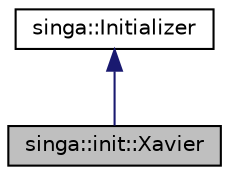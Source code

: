 digraph "singa::init::Xavier"
{
  edge [fontname="Helvetica",fontsize="10",labelfontname="Helvetica",labelfontsize="10"];
  node [fontname="Helvetica",fontsize="10",shape=record];
  Node0 [label="singa::init::Xavier",height=0.2,width=0.4,color="black", fillcolor="grey75", style="filled", fontcolor="black"];
  Node1 -> Node0 [dir="back",color="midnightblue",fontsize="10",style="solid",fontname="Helvetica"];
  Node1 [label="singa::Initializer",height=0.2,width=0.4,color="black", fillcolor="white", style="filled",URL="$classsinga_1_1Initializer.html"];
}

